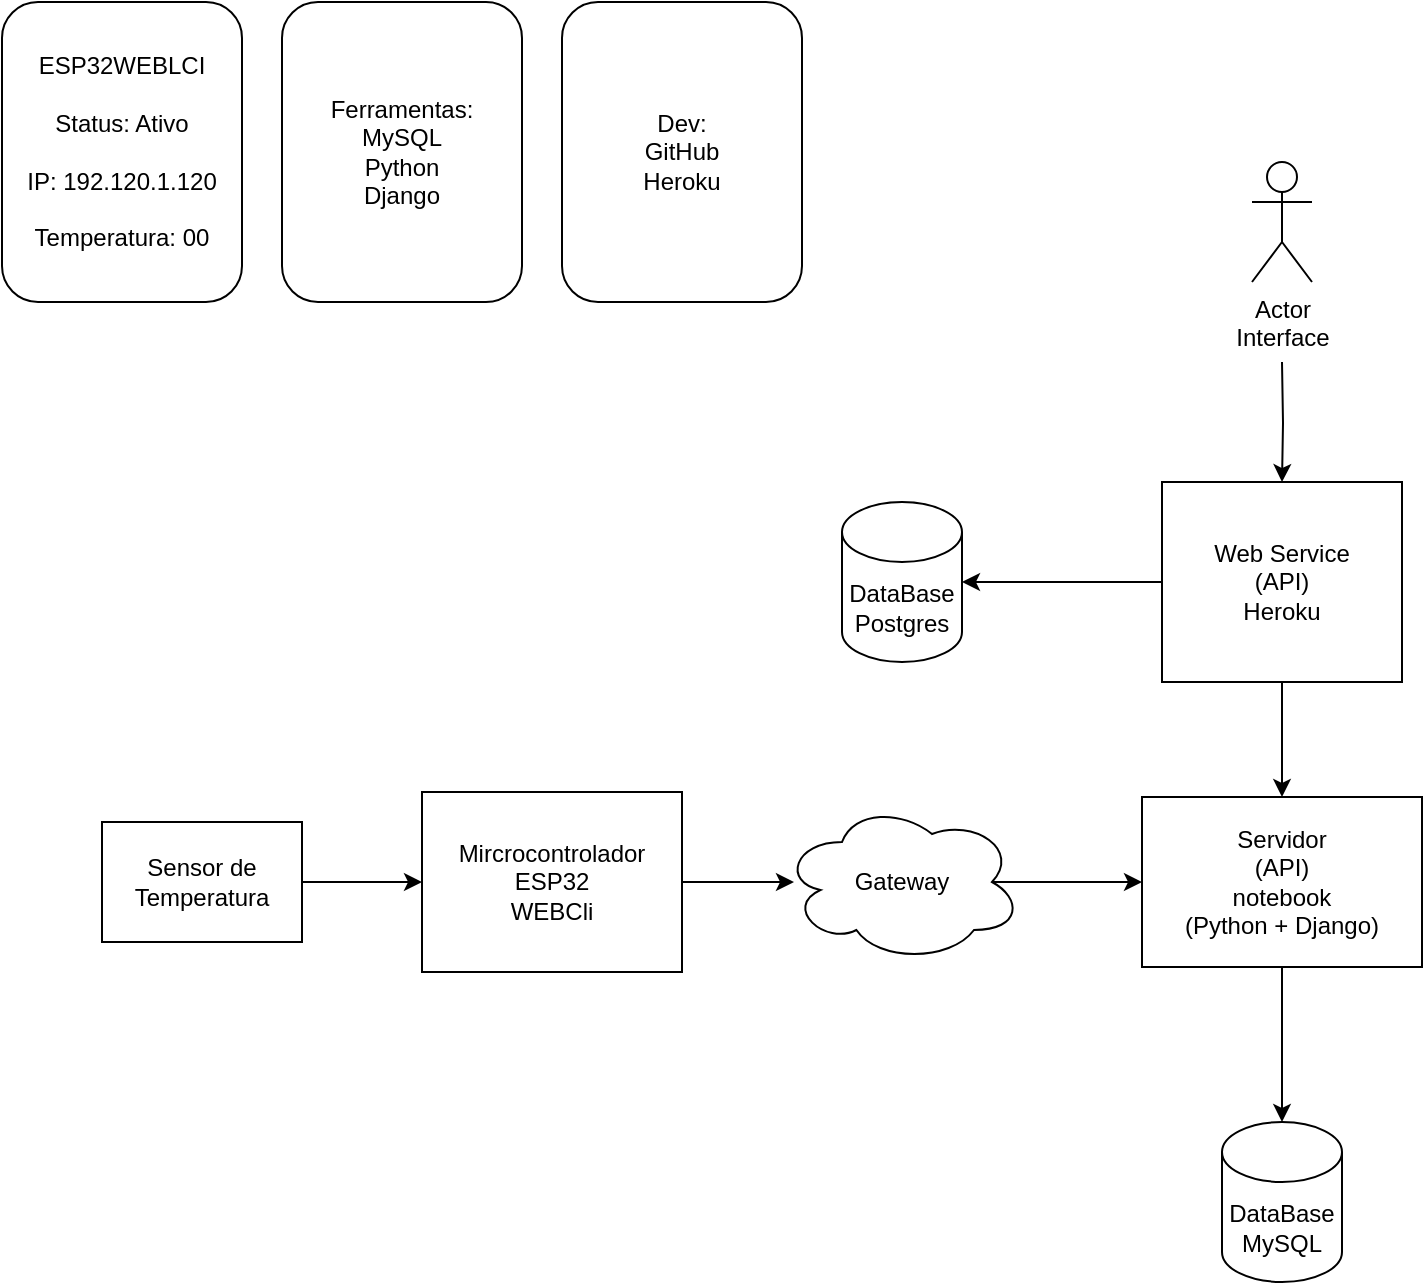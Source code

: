 <mxfile version="14.5.10" type="device"><diagram id="pYJMDnOv-uOAlK_TDjIV" name="Page-1"><mxGraphModel dx="1420" dy="834" grid="1" gridSize="10" guides="1" tooltips="1" connect="1" arrows="1" fold="1" page="1" pageScale="1" pageWidth="827" pageHeight="1169" math="0" shadow="0"><root><mxCell id="0"/><mxCell id="1" parent="0"/><mxCell id="SlB50TcAIo54DsWmwWiS-1" value="ESP32WEBLCI&lt;br&gt;&lt;br&gt;Status: Ativo&lt;br&gt;&lt;br&gt;IP: 192.120.1.120&lt;br&gt;&lt;br&gt;Temperatura: 00" style="rounded=1;whiteSpace=wrap;html=1;" vertex="1" parent="1"><mxGeometry x="20" y="40" width="120" height="150" as="geometry"/></mxCell><mxCell id="SlB50TcAIo54DsWmwWiS-2" value="Ferramentas:&lt;br&gt;MySQL&lt;br&gt;Python&lt;br&gt;Django" style="rounded=1;whiteSpace=wrap;html=1;" vertex="1" parent="1"><mxGeometry x="160" y="40" width="120" height="150" as="geometry"/></mxCell><mxCell id="SlB50TcAIo54DsWmwWiS-3" value="Dev:&lt;br&gt;GitHub&lt;br&gt;Heroku" style="rounded=1;whiteSpace=wrap;html=1;" vertex="1" parent="1"><mxGeometry x="300" y="40" width="120" height="150" as="geometry"/></mxCell><mxCell id="SlB50TcAIo54DsWmwWiS-19" style="edgeStyle=orthogonalEdgeStyle;rounded=0;orthogonalLoop=1;jettySize=auto;html=1;exitX=1;exitY=0.5;exitDx=0;exitDy=0;entryX=0;entryY=0.5;entryDx=0;entryDy=0;" edge="1" parent="1" source="SlB50TcAIo54DsWmwWiS-4" target="SlB50TcAIo54DsWmwWiS-5"><mxGeometry relative="1" as="geometry"/></mxCell><mxCell id="SlB50TcAIo54DsWmwWiS-4" value="Sensor de Temperatura" style="rounded=0;whiteSpace=wrap;html=1;" vertex="1" parent="1"><mxGeometry x="70" y="450" width="100" height="60" as="geometry"/></mxCell><mxCell id="SlB50TcAIo54DsWmwWiS-18" style="edgeStyle=orthogonalEdgeStyle;rounded=0;orthogonalLoop=1;jettySize=auto;html=1;exitX=1;exitY=0.5;exitDx=0;exitDy=0;entryX=0.05;entryY=0.5;entryDx=0;entryDy=0;entryPerimeter=0;" edge="1" parent="1" source="SlB50TcAIo54DsWmwWiS-5" target="SlB50TcAIo54DsWmwWiS-6"><mxGeometry relative="1" as="geometry"/></mxCell><mxCell id="SlB50TcAIo54DsWmwWiS-5" value="Mircrocontrolador&lt;br&gt;ESP32&lt;br&gt;WEBCli" style="rounded=0;whiteSpace=wrap;html=1;" vertex="1" parent="1"><mxGeometry x="230" y="435" width="130" height="90" as="geometry"/></mxCell><mxCell id="SlB50TcAIo54DsWmwWiS-17" style="edgeStyle=orthogonalEdgeStyle;rounded=0;orthogonalLoop=1;jettySize=auto;html=1;exitX=0.875;exitY=0.5;exitDx=0;exitDy=0;exitPerimeter=0;entryX=0;entryY=0.5;entryDx=0;entryDy=0;" edge="1" parent="1" source="SlB50TcAIo54DsWmwWiS-6" target="SlB50TcAIo54DsWmwWiS-7"><mxGeometry relative="1" as="geometry"/></mxCell><mxCell id="SlB50TcAIo54DsWmwWiS-6" value="Gateway" style="ellipse;shape=cloud;whiteSpace=wrap;html=1;" vertex="1" parent="1"><mxGeometry x="410" y="440" width="120" height="80" as="geometry"/></mxCell><mxCell id="SlB50TcAIo54DsWmwWiS-15" style="edgeStyle=orthogonalEdgeStyle;rounded=0;orthogonalLoop=1;jettySize=auto;html=1;" edge="1" parent="1" source="SlB50TcAIo54DsWmwWiS-7" target="SlB50TcAIo54DsWmwWiS-8"><mxGeometry relative="1" as="geometry"/></mxCell><mxCell id="SlB50TcAIo54DsWmwWiS-7" value="Servidor&lt;br&gt;(API)&lt;br&gt;notebook&lt;br&gt;(Python + Django)" style="rounded=0;whiteSpace=wrap;html=1;" vertex="1" parent="1"><mxGeometry x="590" y="437.5" width="140" height="85" as="geometry"/></mxCell><mxCell id="SlB50TcAIo54DsWmwWiS-8" value="DataBase&lt;br&gt;MySQL" style="shape=cylinder3;whiteSpace=wrap;html=1;boundedLbl=1;backgroundOutline=1;size=15;" vertex="1" parent="1"><mxGeometry x="630" y="600" width="60" height="80" as="geometry"/></mxCell><mxCell id="SlB50TcAIo54DsWmwWiS-9" value="DataBase&lt;br&gt;Postgres" style="shape=cylinder3;whiteSpace=wrap;html=1;boundedLbl=1;backgroundOutline=1;size=15;" vertex="1" parent="1"><mxGeometry x="440" y="290" width="60" height="80" as="geometry"/></mxCell><mxCell id="SlB50TcAIo54DsWmwWiS-13" style="edgeStyle=orthogonalEdgeStyle;rounded=0;orthogonalLoop=1;jettySize=auto;html=1;exitX=0.5;exitY=1;exitDx=0;exitDy=0;entryX=0.5;entryY=0;entryDx=0;entryDy=0;" edge="1" parent="1" source="SlB50TcAIo54DsWmwWiS-10" target="SlB50TcAIo54DsWmwWiS-7"><mxGeometry relative="1" as="geometry"/></mxCell><mxCell id="SlB50TcAIo54DsWmwWiS-14" style="edgeStyle=orthogonalEdgeStyle;rounded=0;orthogonalLoop=1;jettySize=auto;html=1;exitX=0;exitY=0.5;exitDx=0;exitDy=0;entryX=1;entryY=0.5;entryDx=0;entryDy=0;entryPerimeter=0;" edge="1" parent="1" source="SlB50TcAIo54DsWmwWiS-10" target="SlB50TcAIo54DsWmwWiS-9"><mxGeometry relative="1" as="geometry"/></mxCell><mxCell id="SlB50TcAIo54DsWmwWiS-10" value="Web Service&lt;br&gt;(API)&lt;br&gt;Heroku" style="rounded=0;whiteSpace=wrap;html=1;" vertex="1" parent="1"><mxGeometry x="600" y="280" width="120" height="100" as="geometry"/></mxCell><mxCell id="SlB50TcAIo54DsWmwWiS-21" style="edgeStyle=orthogonalEdgeStyle;rounded=0;orthogonalLoop=1;jettySize=auto;html=1;" edge="1" parent="1" target="SlB50TcAIo54DsWmwWiS-10"><mxGeometry relative="1" as="geometry"><mxPoint x="660" y="220" as="sourcePoint"/></mxGeometry></mxCell><mxCell id="SlB50TcAIo54DsWmwWiS-11" value="Actor&lt;br&gt;Interface" style="shape=umlActor;verticalLabelPosition=bottom;verticalAlign=top;html=1;outlineConnect=0;" vertex="1" parent="1"><mxGeometry x="645" y="120" width="30" height="60" as="geometry"/></mxCell></root></mxGraphModel></diagram></mxfile>